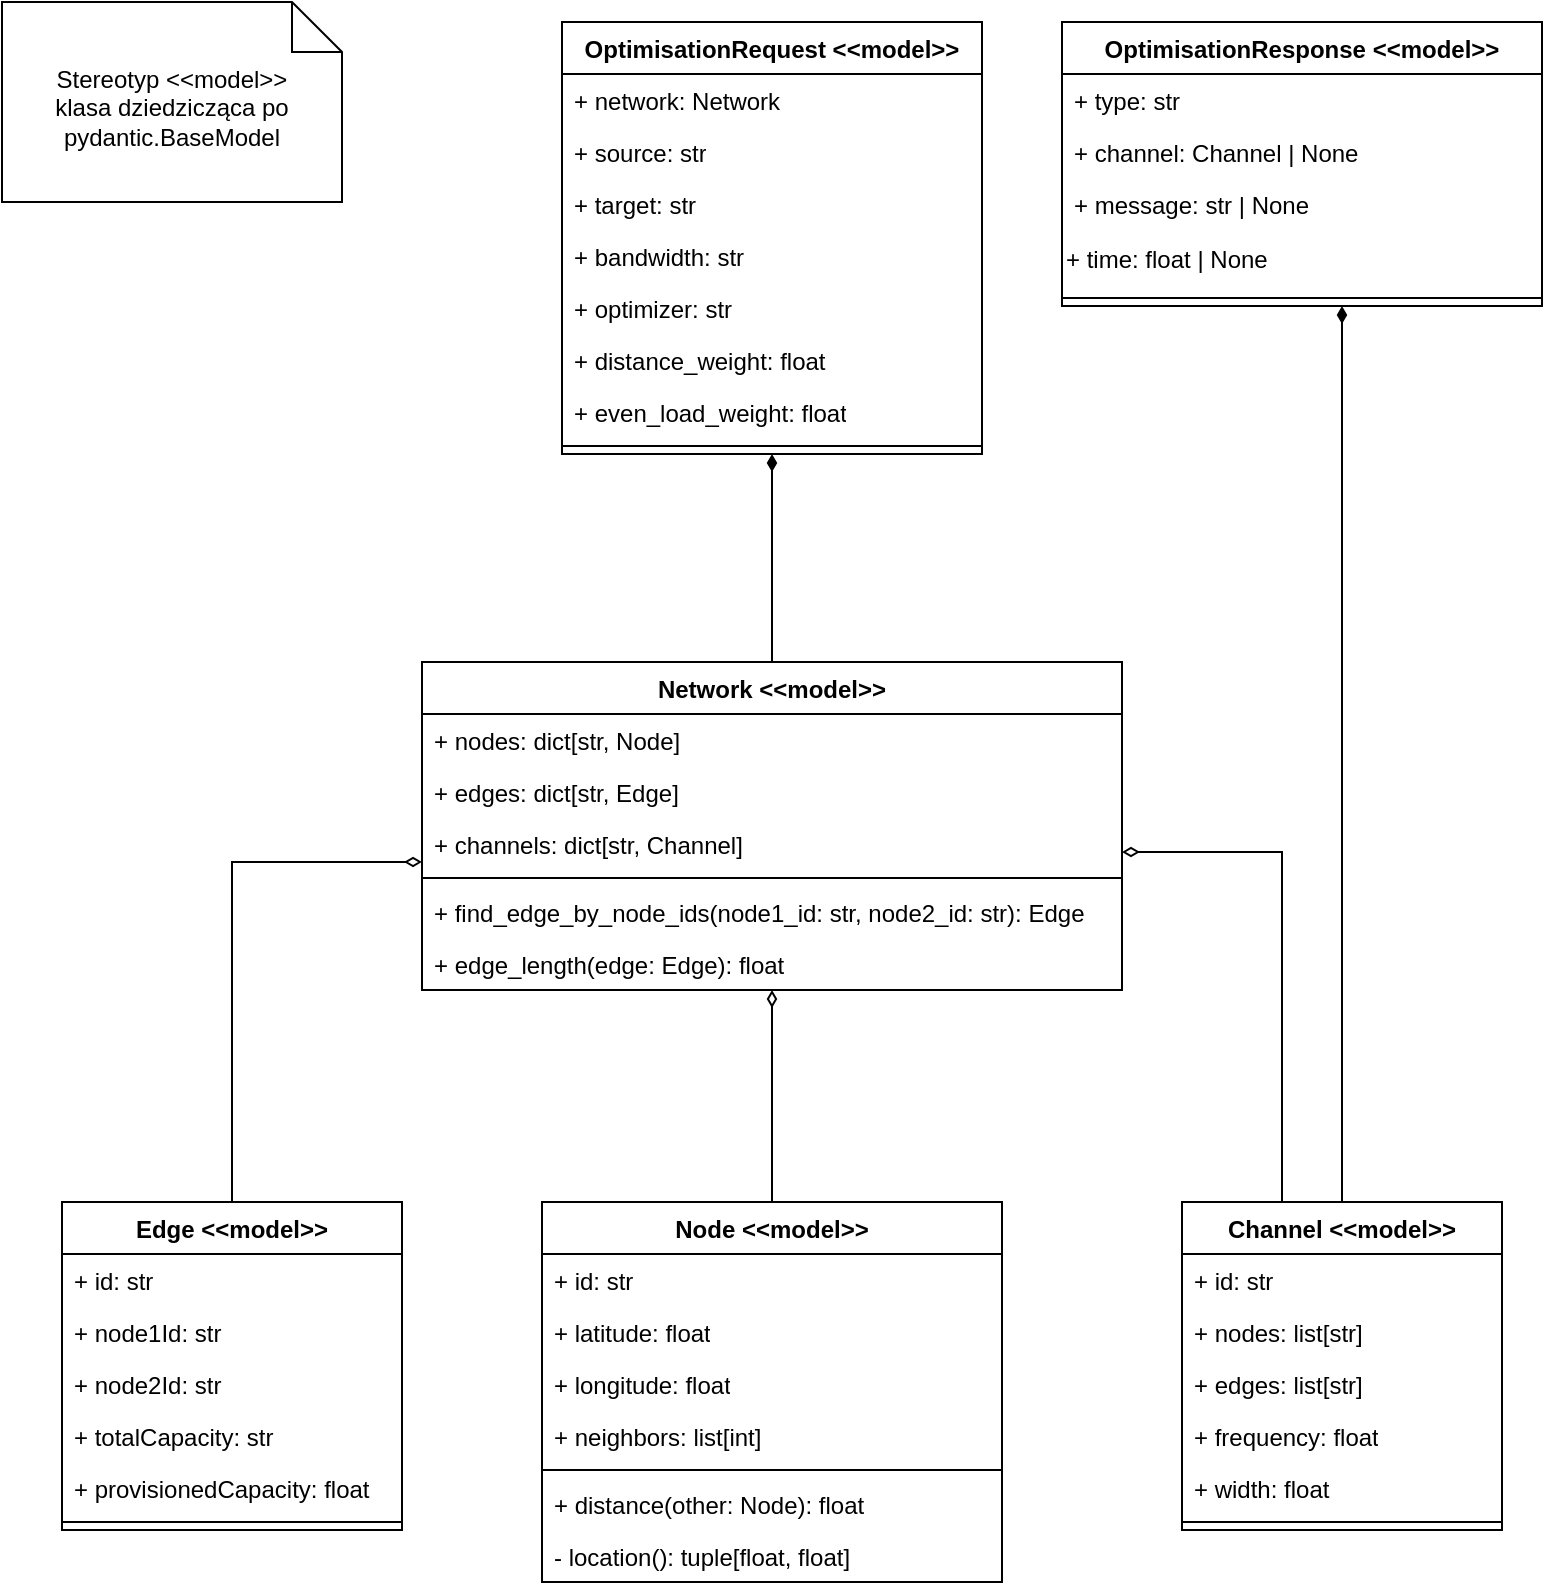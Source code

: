 <mxfile version="26.0.4">
  <diagram name="Page-1" id="n7e6lAggrtfpFJLdkeZB">
    <mxGraphModel dx="2070" dy="1169" grid="1" gridSize="10" guides="1" tooltips="1" connect="1" arrows="1" fold="1" page="1" pageScale="1" pageWidth="850" pageHeight="1100" math="0" shadow="0">
      <root>
        <mxCell id="0" />
        <mxCell id="1" parent="0" />
        <mxCell id="OfWcVKLlF6v_ZT8m3kOQ-1" style="edgeStyle=orthogonalEdgeStyle;rounded=0;orthogonalLoop=1;jettySize=auto;html=1;endArrow=diamondThin;endFill=0;" parent="1" source="OfWcVKLlF6v_ZT8m3kOQ-2" target="OfWcVKLlF6v_ZT8m3kOQ-26" edge="1">
          <mxGeometry relative="1" as="geometry">
            <Array as="points">
              <mxPoint x="995" y="480" />
            </Array>
          </mxGeometry>
        </mxCell>
        <mxCell id="OfWcVKLlF6v_ZT8m3kOQ-2" value="Edge&amp;nbsp;&lt;span style=&quot;background-color: initial;&quot;&gt;&amp;lt;&amp;lt;model&amp;gt;&amp;gt;&lt;/span&gt;" style="swimlane;fontStyle=1;align=center;verticalAlign=top;childLayout=stackLayout;horizontal=1;startSize=26;horizontalStack=0;resizeParent=1;resizeParentMax=0;resizeLast=0;collapsible=1;marginBottom=0;whiteSpace=wrap;html=1;" parent="1" vertex="1">
          <mxGeometry x="910" y="650" width="170" height="164" as="geometry" />
        </mxCell>
        <mxCell id="OfWcVKLlF6v_ZT8m3kOQ-3" value="+ id: str" style="text;strokeColor=none;fillColor=none;align=left;verticalAlign=top;spacingLeft=4;spacingRight=4;overflow=hidden;rotatable=0;points=[[0,0.5],[1,0.5]];portConstraint=eastwest;whiteSpace=wrap;html=1;" parent="OfWcVKLlF6v_ZT8m3kOQ-2" vertex="1">
          <mxGeometry y="26" width="170" height="26" as="geometry" />
        </mxCell>
        <mxCell id="OfWcVKLlF6v_ZT8m3kOQ-4" value="+ node1Id: str" style="text;strokeColor=none;fillColor=none;align=left;verticalAlign=top;spacingLeft=4;spacingRight=4;overflow=hidden;rotatable=0;points=[[0,0.5],[1,0.5]];portConstraint=eastwest;whiteSpace=wrap;html=1;" parent="OfWcVKLlF6v_ZT8m3kOQ-2" vertex="1">
          <mxGeometry y="52" width="170" height="26" as="geometry" />
        </mxCell>
        <mxCell id="OfWcVKLlF6v_ZT8m3kOQ-5" value="+ node2Id: str" style="text;strokeColor=none;fillColor=none;align=left;verticalAlign=top;spacingLeft=4;spacingRight=4;overflow=hidden;rotatable=0;points=[[0,0.5],[1,0.5]];portConstraint=eastwest;whiteSpace=wrap;html=1;" parent="OfWcVKLlF6v_ZT8m3kOQ-2" vertex="1">
          <mxGeometry y="78" width="170" height="26" as="geometry" />
        </mxCell>
        <mxCell id="OfWcVKLlF6v_ZT8m3kOQ-6" value="+ totalCapacity: str" style="text;strokeColor=none;fillColor=none;align=left;verticalAlign=top;spacingLeft=4;spacingRight=4;overflow=hidden;rotatable=0;points=[[0,0.5],[1,0.5]];portConstraint=eastwest;whiteSpace=wrap;html=1;" parent="OfWcVKLlF6v_ZT8m3kOQ-2" vertex="1">
          <mxGeometry y="104" width="170" height="26" as="geometry" />
        </mxCell>
        <mxCell id="OfWcVKLlF6v_ZT8m3kOQ-7" value="+ provisionedCapacity: float" style="text;strokeColor=none;fillColor=none;align=left;verticalAlign=top;spacingLeft=4;spacingRight=4;overflow=hidden;rotatable=0;points=[[0,0.5],[1,0.5]];portConstraint=eastwest;whiteSpace=wrap;html=1;" parent="OfWcVKLlF6v_ZT8m3kOQ-2" vertex="1">
          <mxGeometry y="130" width="170" height="26" as="geometry" />
        </mxCell>
        <mxCell id="OfWcVKLlF6v_ZT8m3kOQ-8" value="" style="line;strokeWidth=1;fillColor=none;align=left;verticalAlign=middle;spacingTop=-1;spacingLeft=3;spacingRight=3;rotatable=0;labelPosition=right;points=[];portConstraint=eastwest;strokeColor=inherit;" parent="OfWcVKLlF6v_ZT8m3kOQ-2" vertex="1">
          <mxGeometry y="156" width="170" height="8" as="geometry" />
        </mxCell>
        <mxCell id="OfWcVKLlF6v_ZT8m3kOQ-9" style="edgeStyle=orthogonalEdgeStyle;rounded=0;orthogonalLoop=1;jettySize=auto;html=1;endArrow=diamondThin;endFill=0;" parent="1" source="OfWcVKLlF6v_ZT8m3kOQ-10" target="OfWcVKLlF6v_ZT8m3kOQ-26" edge="1">
          <mxGeometry relative="1" as="geometry" />
        </mxCell>
        <mxCell id="OfWcVKLlF6v_ZT8m3kOQ-10" value="Node &amp;lt;&amp;lt;model&amp;gt;&amp;gt;" style="swimlane;fontStyle=1;align=center;verticalAlign=top;childLayout=stackLayout;horizontal=1;startSize=26;horizontalStack=0;resizeParent=1;resizeParentMax=0;resizeLast=0;collapsible=1;marginBottom=0;whiteSpace=wrap;html=1;" parent="1" vertex="1">
          <mxGeometry x="1150" y="650" width="230" height="190" as="geometry" />
        </mxCell>
        <mxCell id="OfWcVKLlF6v_ZT8m3kOQ-11" value="+ id: str" style="text;strokeColor=none;fillColor=none;align=left;verticalAlign=top;spacingLeft=4;spacingRight=4;overflow=hidden;rotatable=0;points=[[0,0.5],[1,0.5]];portConstraint=eastwest;whiteSpace=wrap;html=1;" parent="OfWcVKLlF6v_ZT8m3kOQ-10" vertex="1">
          <mxGeometry y="26" width="230" height="26" as="geometry" />
        </mxCell>
        <mxCell id="OfWcVKLlF6v_ZT8m3kOQ-12" value="+ latitude: float" style="text;strokeColor=none;fillColor=none;align=left;verticalAlign=top;spacingLeft=4;spacingRight=4;overflow=hidden;rotatable=0;points=[[0,0.5],[1,0.5]];portConstraint=eastwest;whiteSpace=wrap;html=1;" parent="OfWcVKLlF6v_ZT8m3kOQ-10" vertex="1">
          <mxGeometry y="52" width="230" height="26" as="geometry" />
        </mxCell>
        <mxCell id="OfWcVKLlF6v_ZT8m3kOQ-13" value="+ longitude: float" style="text;strokeColor=none;fillColor=none;align=left;verticalAlign=top;spacingLeft=4;spacingRight=4;overflow=hidden;rotatable=0;points=[[0,0.5],[1,0.5]];portConstraint=eastwest;whiteSpace=wrap;html=1;" parent="OfWcVKLlF6v_ZT8m3kOQ-10" vertex="1">
          <mxGeometry y="78" width="230" height="26" as="geometry" />
        </mxCell>
        <mxCell id="OfWcVKLlF6v_ZT8m3kOQ-14" value="+ neighbors: list[int]" style="text;strokeColor=none;fillColor=none;align=left;verticalAlign=top;spacingLeft=4;spacingRight=4;overflow=hidden;rotatable=0;points=[[0,0.5],[1,0.5]];portConstraint=eastwest;whiteSpace=wrap;html=1;" parent="OfWcVKLlF6v_ZT8m3kOQ-10" vertex="1">
          <mxGeometry y="104" width="230" height="26" as="geometry" />
        </mxCell>
        <mxCell id="OfWcVKLlF6v_ZT8m3kOQ-15" value="" style="line;strokeWidth=1;fillColor=none;align=left;verticalAlign=middle;spacingTop=-1;spacingLeft=3;spacingRight=3;rotatable=0;labelPosition=right;points=[];portConstraint=eastwest;strokeColor=inherit;" parent="OfWcVKLlF6v_ZT8m3kOQ-10" vertex="1">
          <mxGeometry y="130" width="230" height="8" as="geometry" />
        </mxCell>
        <mxCell id="OfWcVKLlF6v_ZT8m3kOQ-16" value="+ distance(other: Node): float" style="text;strokeColor=none;fillColor=none;align=left;verticalAlign=top;spacingLeft=4;spacingRight=4;overflow=hidden;rotatable=0;points=[[0,0.5],[1,0.5]];portConstraint=eastwest;whiteSpace=wrap;html=1;" parent="OfWcVKLlF6v_ZT8m3kOQ-10" vertex="1">
          <mxGeometry y="138" width="230" height="26" as="geometry" />
        </mxCell>
        <mxCell id="OfWcVKLlF6v_ZT8m3kOQ-17" value="- location(): tuple[float, float]" style="text;strokeColor=none;fillColor=none;align=left;verticalAlign=top;spacingLeft=4;spacingRight=4;overflow=hidden;rotatable=0;points=[[0,0.5],[1,0.5]];portConstraint=eastwest;whiteSpace=wrap;html=1;" parent="OfWcVKLlF6v_ZT8m3kOQ-10" vertex="1">
          <mxGeometry y="164" width="230" height="26" as="geometry" />
        </mxCell>
        <mxCell id="OfWcVKLlF6v_ZT8m3kOQ-18" style="edgeStyle=orthogonalEdgeStyle;rounded=0;orthogonalLoop=1;jettySize=auto;html=1;endArrow=diamondThin;endFill=0;" parent="1" source="OfWcVKLlF6v_ZT8m3kOQ-19" target="OfWcVKLlF6v_ZT8m3kOQ-26" edge="1">
          <mxGeometry relative="1" as="geometry">
            <Array as="points">
              <mxPoint x="1520" y="475" />
            </Array>
          </mxGeometry>
        </mxCell>
        <mxCell id="TdS2vRJrCQh9cdusr8Fk-1" style="edgeStyle=orthogonalEdgeStyle;rounded=0;orthogonalLoop=1;jettySize=auto;html=1;endArrow=diamondThin;endFill=1;" parent="1" source="OfWcVKLlF6v_ZT8m3kOQ-19" target="OfWcVKLlF6v_ZT8m3kOQ-43" edge="1">
          <mxGeometry relative="1" as="geometry">
            <Array as="points">
              <mxPoint x="1550" y="290" />
              <mxPoint x="1550" y="290" />
            </Array>
          </mxGeometry>
        </mxCell>
        <mxCell id="OfWcVKLlF6v_ZT8m3kOQ-19" value="Channel &amp;lt;&amp;lt;model&amp;gt;&amp;gt;" style="swimlane;fontStyle=1;align=center;verticalAlign=top;childLayout=stackLayout;horizontal=1;startSize=26;horizontalStack=0;resizeParent=1;resizeParentMax=0;resizeLast=0;collapsible=1;marginBottom=0;whiteSpace=wrap;html=1;" parent="1" vertex="1">
          <mxGeometry x="1470" y="650" width="160" height="164" as="geometry" />
        </mxCell>
        <mxCell id="OfWcVKLlF6v_ZT8m3kOQ-20" value="+ id: str" style="text;strokeColor=none;fillColor=none;align=left;verticalAlign=top;spacingLeft=4;spacingRight=4;overflow=hidden;rotatable=0;points=[[0,0.5],[1,0.5]];portConstraint=eastwest;whiteSpace=wrap;html=1;" parent="OfWcVKLlF6v_ZT8m3kOQ-19" vertex="1">
          <mxGeometry y="26" width="160" height="26" as="geometry" />
        </mxCell>
        <mxCell id="OfWcVKLlF6v_ZT8m3kOQ-21" value="+ nodes: list[str]" style="text;strokeColor=none;fillColor=none;align=left;verticalAlign=top;spacingLeft=4;spacingRight=4;overflow=hidden;rotatable=0;points=[[0,0.5],[1,0.5]];portConstraint=eastwest;whiteSpace=wrap;html=1;" parent="OfWcVKLlF6v_ZT8m3kOQ-19" vertex="1">
          <mxGeometry y="52" width="160" height="26" as="geometry" />
        </mxCell>
        <mxCell id="OfWcVKLlF6v_ZT8m3kOQ-22" value="+ edges: list[str]" style="text;strokeColor=none;fillColor=none;align=left;verticalAlign=top;spacingLeft=4;spacingRight=4;overflow=hidden;rotatable=0;points=[[0,0.5],[1,0.5]];portConstraint=eastwest;whiteSpace=wrap;html=1;" parent="OfWcVKLlF6v_ZT8m3kOQ-19" vertex="1">
          <mxGeometry y="78" width="160" height="26" as="geometry" />
        </mxCell>
        <mxCell id="OfWcVKLlF6v_ZT8m3kOQ-23" value="+ frequency: float" style="text;strokeColor=none;fillColor=none;align=left;verticalAlign=top;spacingLeft=4;spacingRight=4;overflow=hidden;rotatable=0;points=[[0,0.5],[1,0.5]];portConstraint=eastwest;whiteSpace=wrap;html=1;" parent="OfWcVKLlF6v_ZT8m3kOQ-19" vertex="1">
          <mxGeometry y="104" width="160" height="26" as="geometry" />
        </mxCell>
        <mxCell id="OfWcVKLlF6v_ZT8m3kOQ-24" value="+ width: float" style="text;strokeColor=none;fillColor=none;align=left;verticalAlign=top;spacingLeft=4;spacingRight=4;overflow=hidden;rotatable=0;points=[[0,0.5],[1,0.5]];portConstraint=eastwest;whiteSpace=wrap;html=1;" parent="OfWcVKLlF6v_ZT8m3kOQ-19" vertex="1">
          <mxGeometry y="130" width="160" height="26" as="geometry" />
        </mxCell>
        <mxCell id="OfWcVKLlF6v_ZT8m3kOQ-25" value="" style="line;strokeWidth=1;fillColor=none;align=left;verticalAlign=middle;spacingTop=-1;spacingLeft=3;spacingRight=3;rotatable=0;labelPosition=right;points=[];portConstraint=eastwest;strokeColor=inherit;" parent="OfWcVKLlF6v_ZT8m3kOQ-19" vertex="1">
          <mxGeometry y="156" width="160" height="8" as="geometry" />
        </mxCell>
        <mxCell id="TdS2vRJrCQh9cdusr8Fk-2" style="edgeStyle=orthogonalEdgeStyle;rounded=0;orthogonalLoop=1;jettySize=auto;html=1;endArrow=diamondThin;endFill=1;" parent="1" source="OfWcVKLlF6v_ZT8m3kOQ-26" target="OfWcVKLlF6v_ZT8m3kOQ-34" edge="1">
          <mxGeometry relative="1" as="geometry" />
        </mxCell>
        <mxCell id="OfWcVKLlF6v_ZT8m3kOQ-26" value="Network &amp;lt;&amp;lt;model&amp;gt;&amp;gt;" style="swimlane;fontStyle=1;align=center;verticalAlign=top;childLayout=stackLayout;horizontal=1;startSize=26;horizontalStack=0;resizeParent=1;resizeParentMax=0;resizeLast=0;collapsible=1;marginBottom=0;whiteSpace=wrap;html=1;" parent="1" vertex="1">
          <mxGeometry x="1090" y="380" width="350" height="164" as="geometry" />
        </mxCell>
        <mxCell id="OfWcVKLlF6v_ZT8m3kOQ-27" value="+ nodes: dict[str, Node]" style="text;strokeColor=none;fillColor=none;align=left;verticalAlign=top;spacingLeft=4;spacingRight=4;overflow=hidden;rotatable=0;points=[[0,0.5],[1,0.5]];portConstraint=eastwest;whiteSpace=wrap;html=1;" parent="OfWcVKLlF6v_ZT8m3kOQ-26" vertex="1">
          <mxGeometry y="26" width="350" height="26" as="geometry" />
        </mxCell>
        <mxCell id="OfWcVKLlF6v_ZT8m3kOQ-28" value="+ edges: dict[str, Edge]" style="text;strokeColor=none;fillColor=none;align=left;verticalAlign=top;spacingLeft=4;spacingRight=4;overflow=hidden;rotatable=0;points=[[0,0.5],[1,0.5]];portConstraint=eastwest;whiteSpace=wrap;html=1;" parent="OfWcVKLlF6v_ZT8m3kOQ-26" vertex="1">
          <mxGeometry y="52" width="350" height="26" as="geometry" />
        </mxCell>
        <mxCell id="OfWcVKLlF6v_ZT8m3kOQ-29" value="+ channels: dict[str, Channel]" style="text;strokeColor=none;fillColor=none;align=left;verticalAlign=top;spacingLeft=4;spacingRight=4;overflow=hidden;rotatable=0;points=[[0,0.5],[1,0.5]];portConstraint=eastwest;whiteSpace=wrap;html=1;" parent="OfWcVKLlF6v_ZT8m3kOQ-26" vertex="1">
          <mxGeometry y="78" width="350" height="26" as="geometry" />
        </mxCell>
        <mxCell id="OfWcVKLlF6v_ZT8m3kOQ-30" value="" style="line;strokeWidth=1;fillColor=none;align=left;verticalAlign=middle;spacingTop=-1;spacingLeft=3;spacingRight=3;rotatable=0;labelPosition=right;points=[];portConstraint=eastwest;strokeColor=inherit;" parent="OfWcVKLlF6v_ZT8m3kOQ-26" vertex="1">
          <mxGeometry y="104" width="350" height="8" as="geometry" />
        </mxCell>
        <mxCell id="OfWcVKLlF6v_ZT8m3kOQ-31" value="+ find_edge_by_node_ids(node1_id: str, node2_id: str): Edge" style="text;strokeColor=none;fillColor=none;align=left;verticalAlign=top;spacingLeft=4;spacingRight=4;overflow=hidden;rotatable=0;points=[[0,0.5],[1,0.5]];portConstraint=eastwest;whiteSpace=wrap;html=1;" parent="OfWcVKLlF6v_ZT8m3kOQ-26" vertex="1">
          <mxGeometry y="112" width="350" height="26" as="geometry" />
        </mxCell>
        <mxCell id="OfWcVKLlF6v_ZT8m3kOQ-32" value="+ edge_length(edge: Edge): float" style="text;strokeColor=none;fillColor=none;align=left;verticalAlign=top;spacingLeft=4;spacingRight=4;overflow=hidden;rotatable=0;points=[[0,0.5],[1,0.5]];portConstraint=eastwest;whiteSpace=wrap;html=1;" parent="OfWcVKLlF6v_ZT8m3kOQ-26" vertex="1">
          <mxGeometry y="138" width="350" height="26" as="geometry" />
        </mxCell>
        <mxCell id="OfWcVKLlF6v_ZT8m3kOQ-34" value="OptimisationRequest &amp;lt;&amp;lt;model&amp;gt;&amp;gt;" style="swimlane;fontStyle=1;align=center;verticalAlign=top;childLayout=stackLayout;horizontal=1;startSize=26;horizontalStack=0;resizeParent=1;resizeParentMax=0;resizeLast=0;collapsible=1;marginBottom=0;whiteSpace=wrap;html=1;" parent="1" vertex="1">
          <mxGeometry x="1160" y="60" width="210" height="216" as="geometry" />
        </mxCell>
        <mxCell id="OfWcVKLlF6v_ZT8m3kOQ-35" value="+ network: Network" style="text;strokeColor=none;fillColor=none;align=left;verticalAlign=top;spacingLeft=4;spacingRight=4;overflow=hidden;rotatable=0;points=[[0,0.5],[1,0.5]];portConstraint=eastwest;whiteSpace=wrap;html=1;" parent="OfWcVKLlF6v_ZT8m3kOQ-34" vertex="1">
          <mxGeometry y="26" width="210" height="26" as="geometry" />
        </mxCell>
        <mxCell id="OfWcVKLlF6v_ZT8m3kOQ-36" value="+ source: str" style="text;strokeColor=none;fillColor=none;align=left;verticalAlign=top;spacingLeft=4;spacingRight=4;overflow=hidden;rotatable=0;points=[[0,0.5],[1,0.5]];portConstraint=eastwest;whiteSpace=wrap;html=1;" parent="OfWcVKLlF6v_ZT8m3kOQ-34" vertex="1">
          <mxGeometry y="52" width="210" height="26" as="geometry" />
        </mxCell>
        <mxCell id="OfWcVKLlF6v_ZT8m3kOQ-37" value="+ target: str" style="text;strokeColor=none;fillColor=none;align=left;verticalAlign=top;spacingLeft=4;spacingRight=4;overflow=hidden;rotatable=0;points=[[0,0.5],[1,0.5]];portConstraint=eastwest;whiteSpace=wrap;html=1;" parent="OfWcVKLlF6v_ZT8m3kOQ-34" vertex="1">
          <mxGeometry y="78" width="210" height="26" as="geometry" />
        </mxCell>
        <mxCell id="OfWcVKLlF6v_ZT8m3kOQ-38" value="+ bandwidth: str" style="text;strokeColor=none;fillColor=none;align=left;verticalAlign=top;spacingLeft=4;spacingRight=4;overflow=hidden;rotatable=0;points=[[0,0.5],[1,0.5]];portConstraint=eastwest;whiteSpace=wrap;html=1;" parent="OfWcVKLlF6v_ZT8m3kOQ-34" vertex="1">
          <mxGeometry y="104" width="210" height="26" as="geometry" />
        </mxCell>
        <mxCell id="OfWcVKLlF6v_ZT8m3kOQ-39" value="+ optimizer: str" style="text;strokeColor=none;fillColor=none;align=left;verticalAlign=top;spacingLeft=4;spacingRight=4;overflow=hidden;rotatable=0;points=[[0,0.5],[1,0.5]];portConstraint=eastwest;whiteSpace=wrap;html=1;" parent="OfWcVKLlF6v_ZT8m3kOQ-34" vertex="1">
          <mxGeometry y="130" width="210" height="26" as="geometry" />
        </mxCell>
        <mxCell id="OfWcVKLlF6v_ZT8m3kOQ-40" value="+ distance_weight: float&lt;span style=&quot;color: rgba(0, 0, 0, 0); font-family: monospace; font-size: 0px; text-wrap: nowrap;&quot;&gt;%3CmxGraphModel%3E%3Croot%3E%3CmxCell%20id%3D%220%22%2F%3E%3CmxCell%20id%3D%221%22%20parent%3D%220%22%2F%3E%3CmxCell%20id%3D%222%22%20value%3D%22%2B%20field%3A%20type%22%20style%3D%22text%3BstrokeColor%3Dnone%3BfillColor%3Dnone%3Balign%3Dleft%3BverticalAlign%3Dtop%3BspacingLeft%3D4%3BspacingRight%3D4%3Boverflow%3Dhidden%3Brotatable%3D0%3Bpoints%3D%5B%5B0%2C0.5%5D%2C%5B1%2C0.5%5D%5D%3BportConstraint%3Deastwest%3BwhiteSpace%3Dwrap%3Bhtml%3D1%3B%22%20vertex%3D%221%22%20parent%3D%221%22%3E%3CmxGeometry%20x%3D%221120%22%20y%3D%22543%22%20width%3D%22280%22%20height%3D%2226%22%20as%3D%22geometry%22%2F%3E%3C%2FmxCell%3E%3C%2Froot%3E%3C%2FmxGraphModel%3E&lt;/span&gt;" style="text;strokeColor=none;fillColor=none;align=left;verticalAlign=top;spacingLeft=4;spacingRight=4;overflow=hidden;rotatable=0;points=[[0,0.5],[1,0.5]];portConstraint=eastwest;whiteSpace=wrap;html=1;" parent="OfWcVKLlF6v_ZT8m3kOQ-34" vertex="1">
          <mxGeometry y="156" width="210" height="26" as="geometry" />
        </mxCell>
        <mxCell id="OfWcVKLlF6v_ZT8m3kOQ-41" value="+ even_load_weight: float" style="text;strokeColor=none;fillColor=none;align=left;verticalAlign=top;spacingLeft=4;spacingRight=4;overflow=hidden;rotatable=0;points=[[0,0.5],[1,0.5]];portConstraint=eastwest;whiteSpace=wrap;html=1;" parent="OfWcVKLlF6v_ZT8m3kOQ-34" vertex="1">
          <mxGeometry y="182" width="210" height="26" as="geometry" />
        </mxCell>
        <mxCell id="OfWcVKLlF6v_ZT8m3kOQ-42" value="" style="line;strokeWidth=1;fillColor=none;align=left;verticalAlign=middle;spacingTop=-1;spacingLeft=3;spacingRight=3;rotatable=0;labelPosition=right;points=[];portConstraint=eastwest;strokeColor=inherit;" parent="OfWcVKLlF6v_ZT8m3kOQ-34" vertex="1">
          <mxGeometry y="208" width="210" height="8" as="geometry" />
        </mxCell>
        <mxCell id="OfWcVKLlF6v_ZT8m3kOQ-43" value="OptimisationResponse &amp;lt;&amp;lt;model&amp;gt;&amp;gt;" style="swimlane;fontStyle=1;align=center;verticalAlign=top;childLayout=stackLayout;horizontal=1;startSize=26;horizontalStack=0;resizeParent=1;resizeParentMax=0;resizeLast=0;collapsible=1;marginBottom=0;whiteSpace=wrap;html=1;" parent="1" vertex="1">
          <mxGeometry x="1410" y="60" width="240" height="142" as="geometry" />
        </mxCell>
        <mxCell id="OfWcVKLlF6v_ZT8m3kOQ-44" value="+ type: str" style="text;strokeColor=none;fillColor=none;align=left;verticalAlign=top;spacingLeft=4;spacingRight=4;overflow=hidden;rotatable=0;points=[[0,0.5],[1,0.5]];portConstraint=eastwest;whiteSpace=wrap;html=1;" parent="OfWcVKLlF6v_ZT8m3kOQ-43" vertex="1">
          <mxGeometry y="26" width="240" height="26" as="geometry" />
        </mxCell>
        <mxCell id="OfWcVKLlF6v_ZT8m3kOQ-45" value="+ channel: Channel | None" style="text;strokeColor=none;fillColor=none;align=left;verticalAlign=top;spacingLeft=4;spacingRight=4;overflow=hidden;rotatable=0;points=[[0,0.5],[1,0.5]];portConstraint=eastwest;whiteSpace=wrap;html=1;" parent="OfWcVKLlF6v_ZT8m3kOQ-43" vertex="1">
          <mxGeometry y="52" width="240" height="26" as="geometry" />
        </mxCell>
        <mxCell id="OfWcVKLlF6v_ZT8m3kOQ-46" value="&lt;div&gt;+ message: str | None&lt;/div&gt;" style="text;strokeColor=none;fillColor=none;align=left;verticalAlign=top;spacingLeft=4;spacingRight=4;overflow=hidden;rotatable=0;points=[[0,0.5],[1,0.5]];portConstraint=eastwest;whiteSpace=wrap;html=1;" parent="OfWcVKLlF6v_ZT8m3kOQ-43" vertex="1">
          <mxGeometry y="78" width="240" height="26" as="geometry" />
        </mxCell>
        <mxCell id="xxCtMUT7d1F1z7l2bluU-3" value="&lt;div align=&quot;left&quot;&gt;+ time: float | None&lt;br&gt;&lt;/div&gt;" style="text;html=1;align=left;verticalAlign=middle;whiteSpace=wrap;rounded=0;" vertex="1" parent="OfWcVKLlF6v_ZT8m3kOQ-43">
          <mxGeometry y="104" width="240" height="30" as="geometry" />
        </mxCell>
        <mxCell id="OfWcVKLlF6v_ZT8m3kOQ-47" value="" style="line;strokeWidth=1;fillColor=none;align=left;verticalAlign=middle;spacingTop=-1;spacingLeft=3;spacingRight=3;rotatable=0;labelPosition=right;points=[];portConstraint=eastwest;strokeColor=inherit;" parent="OfWcVKLlF6v_ZT8m3kOQ-43" vertex="1">
          <mxGeometry y="134" width="240" height="8" as="geometry" />
        </mxCell>
        <mxCell id="OfWcVKLlF6v_ZT8m3kOQ-48" value="Stereotyp &amp;lt;&amp;lt;model&amp;gt;&amp;gt;&lt;div&gt;klasa dziedzicząca po pydantic.BaseModel&lt;/div&gt;" style="shape=note2;boundedLbl=1;whiteSpace=wrap;html=1;size=25;verticalAlign=top;align=center;" parent="1" vertex="1">
          <mxGeometry x="880" y="50" width="170" height="100" as="geometry" />
        </mxCell>
      </root>
    </mxGraphModel>
  </diagram>
</mxfile>

